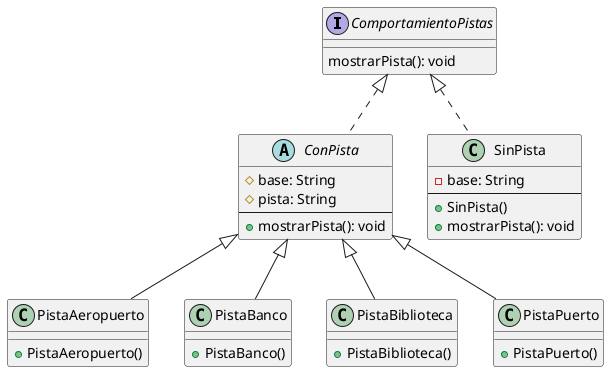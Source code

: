 @startuml

interface ComportamientoPistas{
    mostrarPista(): void
}
abstract class ConPista{
    #base: String
    #pista: String
    --
    +mostrarPista(): void
}
class SinPista{
    -base: String
    --
    +SinPista()
    +mostrarPista(): void
}
class PistaAeropuerto{
    +PistaAeropuerto()
}
class PistaBanco{
    +PistaBanco()
}
class PistaBiblioteca{
    +PistaBiblioteca()
}
class PistaPuerto{
    +PistaPuerto()
}

ComportamientoPistas <|..ConPista
ComportamientoPistas <|.. SinPista
ConPista <|-- PistaAeropuerto
ConPista <|-- PistaBanco
ConPista <|-- PistaBiblioteca
ConPista <|-- PistaPuerto

@enduml